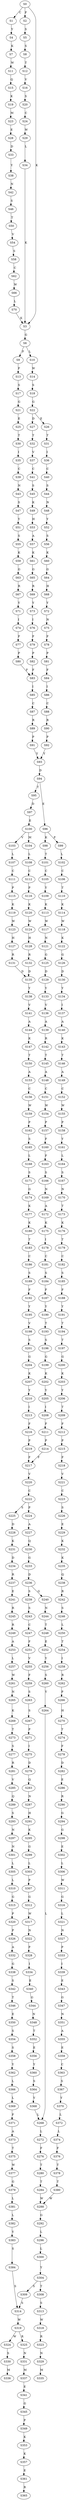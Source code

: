 strict digraph  {
	S0 -> S1 [ label = C ];
	S0 -> S2 [ label = F ];
	S0 -> S3 [ label = K ];
	S1 -> S4 [ label = Y ];
	S2 -> S5 [ label = S ];
	S3 -> S6 [ label = G ];
	S4 -> S7 [ label = K ];
	S5 -> S8 [ label = S ];
	S6 -> S9 [ label = F ];
	S6 -> S10 [ label = L ];
	S7 -> S11 [ label = W ];
	S8 -> S12 [ label = T ];
	S9 -> S13 [ label = F ];
	S10 -> S14 [ label = W ];
	S11 -> S15 [ label = Q ];
	S12 -> S16 [ label = V ];
	S13 -> S17 [ label = S ];
	S14 -> S18 [ label = S ];
	S15 -> S19 [ label = K ];
	S16 -> S20 [ label = S ];
	S17 -> S21 [ label = G ];
	S18 -> S22 [ label = G ];
	S19 -> S23 [ label = M ];
	S20 -> S24 [ label = C ];
	S21 -> S25 [ label = E ];
	S22 -> S26 [ label = E ];
	S22 -> S27 [ label = D ];
	S23 -> S28 [ label = E ];
	S24 -> S29 [ label = W ];
	S25 -> S30 [ label = T ];
	S26 -> S31 [ label = T ];
	S27 -> S32 [ label = T ];
	S28 -> S33 [ label = D ];
	S29 -> S34 [ label = L ];
	S30 -> S35 [ label = I ];
	S31 -> S36 [ label = I ];
	S32 -> S37 [ label = V ];
	S33 -> S38 [ label = Y ];
	S34 -> S3 [ label = K ];
	S35 -> S39 [ label = C ];
	S36 -> S40 [ label = C ];
	S37 -> S41 [ label = C ];
	S38 -> S42 [ label = N ];
	S39 -> S43 [ label = N ];
	S40 -> S44 [ label = S ];
	S41 -> S45 [ label = S ];
	S42 -> S46 [ label = S ];
	S43 -> S47 [ label = S ];
	S44 -> S48 [ label = N ];
	S45 -> S49 [ label = K ];
	S46 -> S50 [ label = T ];
	S47 -> S51 [ label = Y ];
	S48 -> S52 [ label = Y ];
	S49 -> S53 [ label = H ];
	S50 -> S54 [ label = V ];
	S51 -> S55 [ label = S ];
	S52 -> S56 [ label = S ];
	S53 -> S57 [ label = A ];
	S54 -> S58 [ label = S ];
	S55 -> S59 [ label = K ];
	S56 -> S60 [ label = K ];
	S57 -> S61 [ label = K ];
	S58 -> S62 [ label = C ];
	S59 -> S63 [ label = G ];
	S60 -> S64 [ label = G ];
	S61 -> S65 [ label = G ];
	S62 -> S66 [ label = W ];
	S63 -> S67 [ label = R ];
	S64 -> S68 [ label = H ];
	S65 -> S69 [ label = R ];
	S66 -> S70 [ label = L ];
	S67 -> S71 [ label = Y ];
	S68 -> S72 [ label = Y ];
	S69 -> S73 [ label = Y ];
	S70 -> S3 [ label = K ];
	S71 -> S74 [ label = I ];
	S72 -> S75 [ label = N ];
	S73 -> S76 [ label = I ];
	S74 -> S77 [ label = F ];
	S75 -> S78 [ label = F ];
	S76 -> S79 [ label = F ];
	S77 -> S80 [ label = P ];
	S78 -> S81 [ label = P ];
	S79 -> S82 [ label = P ];
	S80 -> S83 [ label = F ];
	S81 -> S84 [ label = F ];
	S82 -> S83 [ label = F ];
	S83 -> S85 [ label = I ];
	S84 -> S86 [ label = I ];
	S85 -> S87 [ label = C ];
	S86 -> S88 [ label = C ];
	S87 -> S89 [ label = R ];
	S88 -> S90 [ label = R ];
	S89 -> S91 [ label = P ];
	S90 -> S92 [ label = P ];
	S91 -> S93 [ label = Y ];
	S92 -> S93 [ label = Y ];
	S93 -> S94 [ label = D ];
	S94 -> S95 [ label = T ];
	S94 -> S96 [ label = E ];
	S95 -> S97 [ label = D ];
	S96 -> S98 [ label = K ];
	S96 -> S99 [ label = P ];
	S97 -> S100 [ label = E ];
	S98 -> S101 [ label = T ];
	S99 -> S102 [ label = L ];
	S100 -> S103 [ label = V ];
	S100 -> S104 [ label = M ];
	S101 -> S105 [ label = C ];
	S102 -> S106 [ label = C ];
	S103 -> S107 [ label = L ];
	S104 -> S108 [ label = L ];
	S105 -> S109 [ label = Y ];
	S106 -> S110 [ label = T ];
	S107 -> S111 [ label = C ];
	S108 -> S112 [ label = C ];
	S109 -> S113 [ label = K ];
	S110 -> S114 [ label = K ];
	S111 -> S115 [ label = P ];
	S112 -> S116 [ label = P ];
	S113 -> S117 [ label = W ];
	S114 -> S118 [ label = W ];
	S115 -> S119 [ label = K ];
	S116 -> S120 [ label = K ];
	S117 -> S121 [ label = N ];
	S118 -> S122 [ label = K ];
	S119 -> S123 [ label = W ];
	S120 -> S124 [ label = W ];
	S121 -> S125 [ label = G ];
	S122 -> S126 [ label = G ];
	S123 -> S127 [ label = H ];
	S124 -> S128 [ label = H ];
	S125 -> S129 [ label = D ];
	S126 -> S130 [ label = D ];
	S127 -> S131 [ label = R ];
	S128 -> S132 [ label = R ];
	S129 -> S133 [ label = Y ];
	S130 -> S134 [ label = Y ];
	S131 -> S135 [ label = D ];
	S132 -> S135 [ label = D ];
	S133 -> S136 [ label = V ];
	S134 -> S137 [ label = I ];
	S135 -> S138 [ label = Y ];
	S136 -> S139 [ label = A ];
	S137 -> S140 [ label = A ];
	S138 -> S141 [ label = V ];
	S139 -> S142 [ label = R ];
	S140 -> S143 [ label = K ];
	S141 -> S144 [ label = A ];
	S142 -> S145 [ label = T ];
	S143 -> S146 [ label = T ];
	S144 -> S147 [ label = K ];
	S145 -> S148 [ label = A ];
	S146 -> S149 [ label = A ];
	S147 -> S150 [ label = T ];
	S148 -> S151 [ label = C ];
	S149 -> S152 [ label = C ];
	S150 -> S153 [ label = A ];
	S151 -> S154 [ label = W ];
	S152 -> S155 [ label = W ];
	S153 -> S156 [ label = C ];
	S154 -> S157 [ label = P ];
	S155 -> S158 [ label = P ];
	S156 -> S159 [ label = W ];
	S157 -> S160 [ label = F ];
	S158 -> S161 [ label = Y ];
	S159 -> S162 [ label = P ];
	S160 -> S163 [ label = F ];
	S161 -> S164 [ label = L ];
	S162 -> S165 [ label = S ];
	S163 -> S166 [ label = S ];
	S164 -> S167 [ label = S ];
	S165 -> S168 [ label = L ];
	S166 -> S169 [ label = N ];
	S167 -> S170 [ label = N ];
	S168 -> S171 [ label = S ];
	S169 -> S172 [ label = A ];
	S170 -> S173 [ label = T ];
	S171 -> S174 [ label = G ];
	S172 -> S175 [ label = K ];
	S173 -> S176 [ label = K ];
	S174 -> S177 [ label = K ];
	S175 -> S178 [ label = I ];
	S176 -> S179 [ label = T ];
	S177 -> S180 [ label = K ];
	S178 -> S181 [ label = C ];
	S179 -> S182 [ label = C ];
	S180 -> S183 [ label = T ];
	S181 -> S184 [ label = S ];
	S182 -> S185 [ label = S ];
	S183 -> S186 [ label = C ];
	S184 -> S187 [ label = F ];
	S185 -> S188 [ label = F ];
	S186 -> S189 [ label = S ];
	S187 -> S190 [ label = Y ];
	S188 -> S191 [ label = Y ];
	S189 -> S192 [ label = F ];
	S190 -> S193 [ label = T ];
	S191 -> S194 [ label = T ];
	S192 -> S195 [ label = Y ];
	S193 -> S196 [ label = S ];
	S194 -> S197 [ label = T ];
	S195 -> S198 [ label = V ];
	S196 -> S199 [ label = G ];
	S197 -> S200 [ label = G ];
	S198 -> S201 [ label = S ];
	S199 -> S202 [ label = K ];
	S200 -> S203 [ label = K ];
	S201 -> S204 [ label = G ];
	S202 -> S205 [ label = Y ];
	S203 -> S206 [ label = Y ];
	S204 -> S207 [ label = K ];
	S205 -> S208 [ label = I ];
	S206 -> S209 [ label = T ];
	S207 -> S210 [ label = Y ];
	S208 -> S211 [ label = F ];
	S209 -> S212 [ label = F ];
	S210 -> S213 [ label = I ];
	S211 -> S214 [ label = P ];
	S212 -> S215 [ label = P ];
	S213 -> S216 [ label = F ];
	S214 -> S217 [ label = F ];
	S215 -> S218 [ label = F ];
	S216 -> S219 [ label = P ];
	S217 -> S220 [ label = V ];
	S218 -> S221 [ label = V ];
	S219 -> S217 [ label = F ];
	S220 -> S222 [ label = C ];
	S221 -> S223 [ label = C ];
	S222 -> S224 [ label = P ];
	S222 -> S225 [ label = S ];
	S223 -> S226 [ label = S ];
	S224 -> S227 [ label = A ];
	S225 -> S228 [ label = D ];
	S226 -> S229 [ label = E ];
	S227 -> S230 [ label = Q ];
	S228 -> S231 [ label = K ];
	S229 -> S232 [ label = K ];
	S230 -> S233 [ label = G ];
	S231 -> S234 [ label = D ];
	S232 -> S235 [ label = K ];
	S233 -> S236 [ label = D ];
	S234 -> S237 [ label = R ];
	S235 -> S238 [ label = Q ];
	S236 -> S239 [ label = S ];
	S236 -> S240 [ label = G ];
	S237 -> S241 [ label = E ];
	S238 -> S242 [ label = R ];
	S239 -> S243 [ label = S ];
	S240 -> S244 [ label = N ];
	S241 -> S245 [ label = R ];
	S242 -> S246 [ label = S ];
	S243 -> S247 [ label = C ];
	S244 -> S248 [ label = T ];
	S245 -> S249 [ label = R ];
	S246 -> S250 [ label = L ];
	S247 -> S251 [ label = F ];
	S248 -> S252 [ label = E ];
	S249 -> S253 [ label = A ];
	S250 -> S254 [ label = T ];
	S251 -> S255 [ label = V ];
	S252 -> S256 [ label = Y ];
	S253 -> S257 [ label = L ];
	S254 -> S258 [ label = I ];
	S255 -> S259 [ label = F ];
	S256 -> S260 [ label = S ];
	S257 -> S261 [ label = W ];
	S258 -> S262 [ label = R ];
	S259 -> S263 [ label = S ];
	S260 -> S264 [ label = Y ];
	S261 -> S265 [ label = N ];
	S262 -> S266 [ label = P ];
	S263 -> S267 [ label = S ];
	S264 -> S268 [ label = L ];
	S265 -> S269 [ label = K ];
	S266 -> S270 [ label = H ];
	S267 -> S271 [ label = P ];
	S268 -> S272 [ label = L ];
	S269 -> S273 [ label = T ];
	S270 -> S274 [ label = T ];
	S271 -> S275 [ label = I ];
	S272 -> S276 [ label = F ];
	S273 -> S277 [ label = S ];
	S274 -> S278 [ label = F ];
	S275 -> S279 [ label = D ];
	S276 -> S280 [ label = T ];
	S277 -> S281 [ label = R ];
	S278 -> S282 [ label = D ];
	S279 -> S283 [ label = Q ];
	S280 -> S284 [ label = T ];
	S281 -> S285 [ label = V ];
	S282 -> S286 [ label = E ];
	S283 -> S287 [ label = N ];
	S284 -> S288 [ label = W ];
	S285 -> S289 [ label = Q ];
	S286 -> S290 [ label = R ];
	S287 -> S291 [ label = H ];
	S288 -> S292 [ label = G ];
	S289 -> S293 [ label = S ];
	S290 -> S294 [ label = G ];
	S291 -> S295 [ label = K ];
	S292 -> S296 [ label = L ];
	S293 -> S297 [ label = N ];
	S294 -> S298 [ label = G ];
	S295 -> S299 [ label = G ];
	S296 -> S300 [ label = L ];
	S297 -> S301 [ label = N ];
	S298 -> S302 [ label = E ];
	S299 -> S303 [ label = L ];
	S300 -> S304 [ label = Y ];
	S301 -> S305 [ label = L ];
	S302 -> S306 [ label = L ];
	S303 -> S307 [ label = P ];
	S304 -> S308 [ label = T ];
	S304 -> S309 [ label = S ];
	S305 -> S310 [ label = L ];
	S306 -> S311 [ label = W ];
	S307 -> S312 [ label = G ];
	S308 -> S313 [ label = S ];
	S309 -> S314 [ label = S ];
	S310 -> S315 [ label = G ];
	S311 -> S316 [ label = G ];
	S312 -> S317 [ label = W ];
	S313 -> S318 [ label = W ];
	S314 -> S319 [ label = W ];
	S315 -> S320 [ label = P ];
	S316 -> S321 [ label = L ];
	S317 -> S322 [ label = N ];
	S318 -> S323 [ label = R ];
	S319 -> S324 [ label = W ];
	S319 -> S325 [ label = R ];
	S320 -> S326 [ label = P ];
	S321 -> S327 [ label = N ];
	S322 -> S328 [ label = P ];
	S323 -> S329 [ label = N ];
	S324 -> S330 [ label = S ];
	S325 -> S331 [ label = N ];
	S326 -> S332 [ label = A ];
	S327 -> S333 [ label = P ];
	S328 -> S334 [ label = I ];
	S329 -> S335 [ label = M ];
	S330 -> S336 [ label = M ];
	S331 -> S337 [ label = M ];
	S332 -> S338 [ label = G ];
	S333 -> S339 [ label = I ];
	S334 -> S340 [ label = E ];
	S337 -> S341 [ label = E ];
	S338 -> S342 [ label = S ];
	S339 -> S343 [ label = E ];
	S340 -> S344 [ label = G ];
	S341 -> S345 [ label = G ];
	S342 -> S346 [ label = T ];
	S343 -> S347 [ label = G ];
	S344 -> S348 [ label = N ];
	S345 -> S349 [ label = P ];
	S346 -> S350 [ label = E ];
	S347 -> S351 [ label = N ];
	S348 -> S352 [ label = T ];
	S349 -> S353 [ label = K ];
	S350 -> S354 [ label = S ];
	S351 -> S355 [ label = A ];
	S352 -> S356 [ label = E ];
	S353 -> S357 [ label = K ];
	S354 -> S358 [ label = S ];
	S355 -> S359 [ label = E ];
	S356 -> S360 [ label = Y ];
	S357 -> S361 [ label = E ];
	S358 -> S362 [ label = Y ];
	S359 -> S363 [ label = C ];
	S360 -> S364 [ label = S ];
	S361 -> S365 [ label = R ];
	S362 -> S366 [ label = L ];
	S363 -> S367 [ label = S ];
	S364 -> S368 [ label = Y ];
	S366 -> S369 [ label = L ];
	S367 -> S370 [ label = Y ];
	S368 -> S268 [ label = L ];
	S369 -> S371 [ label = F ];
	S370 -> S372 [ label = L ];
	S371 -> S373 [ label = A ];
	S372 -> S374 [ label = L ];
	S373 -> S375 [ label = T ];
	S374 -> S376 [ label = F ];
	S375 -> S377 [ label = W ];
	S376 -> S378 [ label = T ];
	S377 -> S379 [ label = G ];
	S378 -> S380 [ label = T ];
	S379 -> S381 [ label = L ];
	S380 -> S288 [ label = W ];
	S381 -> S382 [ label = L ];
	S382 -> S383 [ label = Y ];
	S383 -> S384 [ label = S ];
	S384 -> S314 [ label = S ];
}
